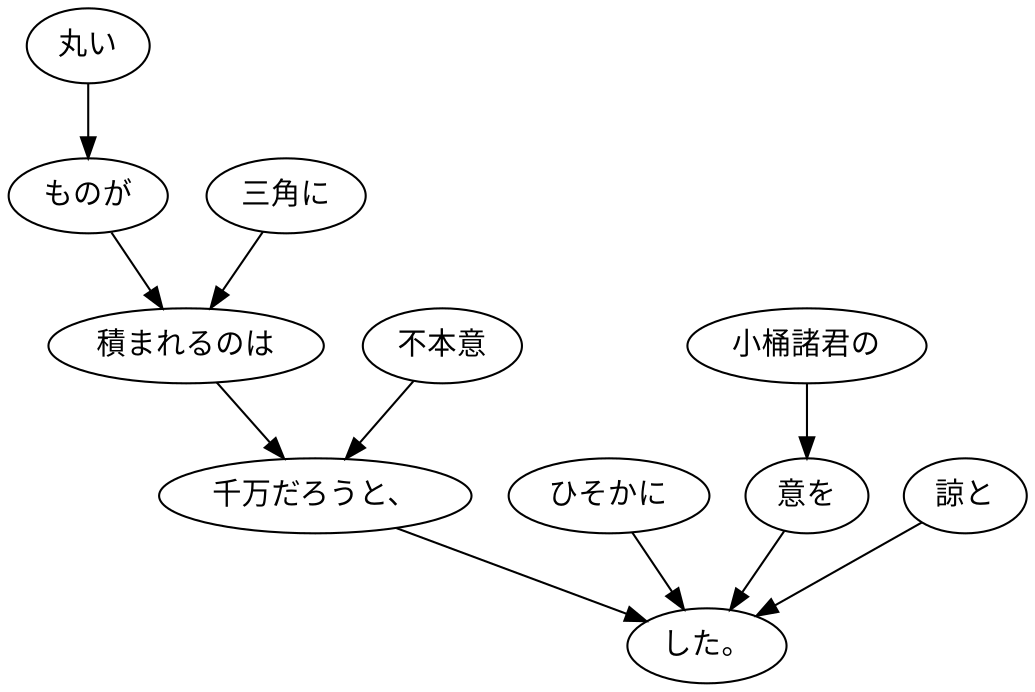 digraph graph4240 {
	node0 [label="丸い"];
	node1 [label="ものが"];
	node2 [label="三角に"];
	node3 [label="積まれるのは"];
	node4 [label="不本意"];
	node5 [label="千万だろうと、"];
	node6 [label="ひそかに"];
	node7 [label="小桶諸君の"];
	node8 [label="意を"];
	node9 [label="諒と"];
	node10 [label="した。"];
	node0 -> node1;
	node1 -> node3;
	node2 -> node3;
	node3 -> node5;
	node4 -> node5;
	node5 -> node10;
	node6 -> node10;
	node7 -> node8;
	node8 -> node10;
	node9 -> node10;
}
